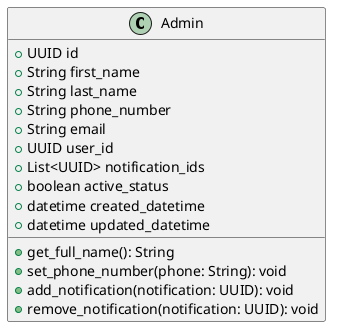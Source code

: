 @startuml
class Admin {
  {field} +UUID id
  +String first_name
  +String last_name
  +String phone_number
  +String email
  +UUID user_id
  +List<UUID> notification_ids
  +boolean active_status
  +datetime created_datetime
  +datetime updated_datetime

  {method} +get_full_name(): String
  +set_phone_number(phone: String): void
  +add_notification(notification: UUID): void
  +remove_notification(notification: UUID): void
}
@enduml
